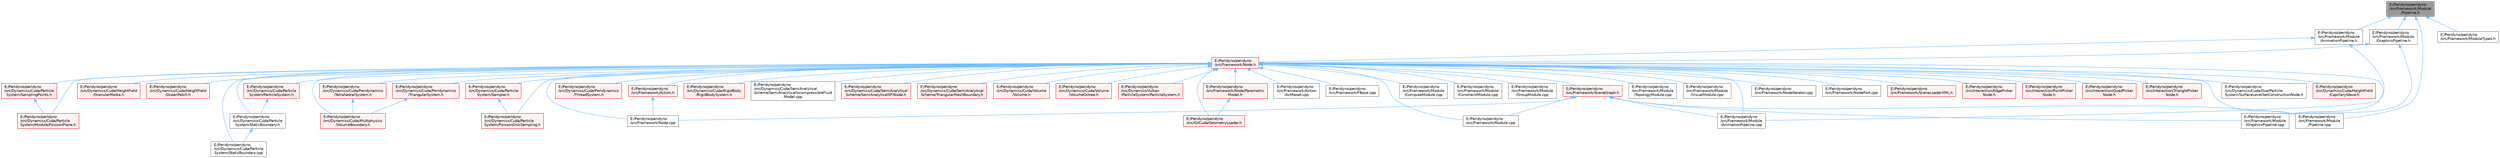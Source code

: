digraph "E:/Peridyno/peridyno/src/Framework/Module/Pipeline.h"
{
 // LATEX_PDF_SIZE
  bgcolor="transparent";
  edge [fontname=Helvetica,fontsize=10,labelfontname=Helvetica,labelfontsize=10];
  node [fontname=Helvetica,fontsize=10,shape=box,height=0.2,width=0.4];
  Node1 [id="Node000001",label="E:/Peridyno/peridyno\l/src/Framework/Module\l/Pipeline.h",height=0.2,width=0.4,color="gray40", fillcolor="grey60", style="filled", fontcolor="black",tooltip=" "];
  Node1 -> Node2 [id="edge1_Node000001_Node000002",dir="back",color="steelblue1",style="solid",tooltip=" "];
  Node2 [id="Node000002",label="E:/Peridyno/peridyno\l/src/Framework/Module\l/AnimationPipeline.h",height=0.2,width=0.4,color="grey40", fillcolor="white", style="filled",URL="$_animation_pipeline_8h.html",tooltip=" "];
  Node2 -> Node3 [id="edge2_Node000002_Node000003",dir="back",color="steelblue1",style="solid",tooltip=" "];
  Node3 [id="Node000003",label="E:/Peridyno/peridyno\l/src/Framework/Module\l/AnimationPipeline.cpp",height=0.2,width=0.4,color="grey40", fillcolor="white", style="filled",URL="$_animation_pipeline_8cpp.html",tooltip=" "];
  Node2 -> Node4 [id="edge3_Node000002_Node000004",dir="back",color="steelblue1",style="solid",tooltip=" "];
  Node4 [id="Node000004",label="E:/Peridyno/peridyno\l/src/Framework/Node.h",height=0.2,width=0.4,color="red", fillcolor="#FFF0F0", style="filled",URL="$_node_8h.html",tooltip=" "];
  Node4 -> Node5 [id="edge4_Node000004_Node000005",dir="back",color="steelblue1",style="solid",tooltip=" "];
  Node5 [id="Node000005",label="E:/Peridyno/peridyno\l/src/Dynamics/Cuda/DualParticle\lSystem/SurfaceLevelSetConstructionNode.h",height=0.2,width=0.4,color="grey40", fillcolor="white", style="filled",URL="$_surface_level_set_construction_node_8h.html",tooltip=" "];
  Node4 -> Node6 [id="edge5_Node000004_Node000006",dir="back",color="steelblue1",style="solid",tooltip=" "];
  Node6 [id="Node000006",label="E:/Peridyno/peridyno\l/src/Dynamics/Cuda/HeightField\l/CapillaryWave.h",height=0.2,width=0.4,color="red", fillcolor="#FFF0F0", style="filled",URL="$_capillary_wave_8h.html",tooltip=" "];
  Node4 -> Node11 [id="edge6_Node000004_Node000011",dir="back",color="steelblue1",style="solid",tooltip=" "];
  Node11 [id="Node000011",label="E:/Peridyno/peridyno\l/src/Dynamics/Cuda/HeightField\l/GranularMedia.h",height=0.2,width=0.4,color="red", fillcolor="#FFF0F0", style="filled",URL="$_granular_media_8h.html",tooltip=" "];
  Node4 -> Node13 [id="edge7_Node000004_Node000013",dir="back",color="steelblue1",style="solid",tooltip=" "];
  Node13 [id="Node000013",label="E:/Peridyno/peridyno\l/src/Dynamics/Cuda/HeightField\l/OceanPatch.h",height=0.2,width=0.4,color="red", fillcolor="#FFF0F0", style="filled",URL="$_ocean_patch_8h.html",tooltip=" "];
  Node4 -> Node14 [id="edge8_Node000004_Node000014",dir="back",color="steelblue1",style="solid",tooltip=" "];
  Node14 [id="Node000014",label="E:/Peridyno/peridyno\l/src/Dynamics/Cuda/Multiphysics\l/VolumeBoundary.h",height=0.2,width=0.4,color="red", fillcolor="#FFF0F0", style="filled",URL="$_volume_boundary_8h.html",tooltip=" "];
  Node4 -> Node16 [id="edge9_Node000004_Node000016",dir="back",color="steelblue1",style="solid",tooltip=" "];
  Node16 [id="Node000016",label="E:/Peridyno/peridyno\l/src/Dynamics/Cuda/Particle\lSystem/Module/PoissonPlane.h",height=0.2,width=0.4,color="red", fillcolor="#FFF0F0", style="filled",URL="$_poisson_plane_8h.html",tooltip=" "];
  Node4 -> Node21 [id="edge10_Node000004_Node000021",dir="back",color="steelblue1",style="solid",tooltip=" "];
  Node21 [id="Node000021",label="E:/Peridyno/peridyno\l/src/Dynamics/Cuda/Particle\lSystem/ParticleSystem.h",height=0.2,width=0.4,color="red", fillcolor="#FFF0F0", style="filled",URL="$_cuda_2_particle_system_2_particle_system_8h.html",tooltip=" "];
  Node21 -> Node30 [id="edge11_Node000021_Node000030",dir="back",color="steelblue1",style="solid",tooltip=" "];
  Node30 [id="Node000030",label="E:/Peridyno/peridyno\l/src/Dynamics/Cuda/Particle\lSystem/StaticBoundary.h",height=0.2,width=0.4,color="grey40", fillcolor="white", style="filled",URL="$_static_boundary_8h.html",tooltip=" "];
  Node30 -> Node31 [id="edge12_Node000030_Node000031",dir="back",color="steelblue1",style="solid",tooltip=" "];
  Node31 [id="Node000031",label="E:/Peridyno/peridyno\l/src/Dynamics/Cuda/Particle\lSystem/StaticBoundary.cpp",height=0.2,width=0.4,color="grey40", fillcolor="white", style="filled",URL="$_static_boundary_8cpp.html",tooltip=" "];
  Node4 -> Node32 [id="edge13_Node000004_Node000032",dir="back",color="steelblue1",style="solid",tooltip=" "];
  Node32 [id="Node000032",label="E:/Peridyno/peridyno\l/src/Dynamics/Cuda/Particle\lSystem/PoissonDiskSampling.h",height=0.2,width=0.4,color="red", fillcolor="#FFF0F0", style="filled",URL="$_poisson_disk_sampling_8h.html",tooltip=" "];
  Node4 -> Node33 [id="edge14_Node000004_Node000033",dir="back",color="steelblue1",style="solid",tooltip=" "];
  Node33 [id="Node000033",label="E:/Peridyno/peridyno\l/src/Dynamics/Cuda/Particle\lSystem/Sampler.h",height=0.2,width=0.4,color="red", fillcolor="#FFF0F0", style="filled",URL="$_sampler_8h.html",tooltip=" "];
  Node33 -> Node32 [id="edge15_Node000033_Node000032",dir="back",color="steelblue1",style="solid",tooltip=" "];
  Node4 -> Node40 [id="edge16_Node000004_Node000040",dir="back",color="steelblue1",style="solid",tooltip=" "];
  Node40 [id="Node000040",label="E:/Peridyno/peridyno\l/src/Dynamics/Cuda/Particle\lSystem/SamplingPoints.h",height=0.2,width=0.4,color="red", fillcolor="#FFF0F0", style="filled",URL="$_sampling_points_8h.html",tooltip=" "];
  Node40 -> Node16 [id="edge17_Node000040_Node000016",dir="back",color="steelblue1",style="solid",tooltip=" "];
  Node4 -> Node31 [id="edge18_Node000004_Node000031",dir="back",color="steelblue1",style="solid",tooltip=" "];
  Node4 -> Node30 [id="edge19_Node000004_Node000030",dir="back",color="steelblue1",style="solid",tooltip=" "];
  Node4 -> Node41 [id="edge20_Node000004_Node000041",dir="back",color="steelblue1",style="solid",tooltip=" "];
  Node41 [id="Node000041",label="E:/Peridyno/peridyno\l/src/Dynamics/Cuda/Peridynamics\l/TetrahedralSystem.h",height=0.2,width=0.4,color="red", fillcolor="#FFF0F0", style="filled",URL="$_tetrahedral_system_8h.html",tooltip=" "];
  Node41 -> Node14 [id="edge21_Node000041_Node000014",dir="back",color="steelblue1",style="solid",tooltip=" "];
  Node4 -> Node45 [id="edge22_Node000004_Node000045",dir="back",color="steelblue1",style="solid",tooltip=" "];
  Node45 [id="Node000045",label="E:/Peridyno/peridyno\l/src/Dynamics/Cuda/Peridynamics\l/ThreadSystem.h",height=0.2,width=0.4,color="red", fillcolor="#FFF0F0", style="filled",URL="$_thread_system_8h.html",tooltip=" "];
  Node4 -> Node48 [id="edge23_Node000004_Node000048",dir="back",color="steelblue1",style="solid",tooltip=" "];
  Node48 [id="Node000048",label="E:/Peridyno/peridyno\l/src/Dynamics/Cuda/Peridynamics\l/TriangularSystem.h",height=0.2,width=0.4,color="red", fillcolor="#FFF0F0", style="filled",URL="$_triangular_system_8h.html",tooltip=" "];
  Node48 -> Node14 [id="edge24_Node000048_Node000014",dir="back",color="steelblue1",style="solid",tooltip=" "];
  Node4 -> Node55 [id="edge25_Node000004_Node000055",dir="back",color="steelblue1",style="solid",tooltip=" "];
  Node55 [id="Node000055",label="E:/Peridyno/peridyno\l/src/Dynamics/Cuda/RigidBody\l/RigidBodySystem.h",height=0.2,width=0.4,color="red", fillcolor="#FFF0F0", style="filled",URL="$_rigid_body_system_8h.html",tooltip=" "];
  Node4 -> Node58 [id="edge26_Node000004_Node000058",dir="back",color="steelblue1",style="solid",tooltip=" "];
  Node58 [id="Node000058",label="E:/Peridyno/peridyno\l/src/Dynamics/Cuda/SemiAnalytical\lScheme/SemiAnalyticalIncompressibleFluid\lModel.cpp",height=0.2,width=0.4,color="grey40", fillcolor="white", style="filled",URL="$_semi_analytical_incompressible_fluid_model_8cpp.html",tooltip=" "];
  Node4 -> Node59 [id="edge27_Node000004_Node000059",dir="back",color="steelblue1",style="solid",tooltip=" "];
  Node59 [id="Node000059",label="E:/Peridyno/peridyno\l/src/Dynamics/Cuda/SemiAnalytical\lScheme/SemiAnalyticalSFINode.h",height=0.2,width=0.4,color="red", fillcolor="#FFF0F0", style="filled",URL="$_semi_analytical_s_f_i_node_8h.html",tooltip=" "];
  Node4 -> Node62 [id="edge28_Node000004_Node000062",dir="back",color="steelblue1",style="solid",tooltip=" "];
  Node62 [id="Node000062",label="E:/Peridyno/peridyno\l/src/Dynamics/Cuda/SemiAnalytical\lScheme/TriangularMeshBoundary.h",height=0.2,width=0.4,color="red", fillcolor="#FFF0F0", style="filled",URL="$_triangular_mesh_boundary_8h.html",tooltip=" "];
  Node4 -> Node64 [id="edge29_Node000004_Node000064",dir="back",color="steelblue1",style="solid",tooltip=" "];
  Node64 [id="Node000064",label="E:/Peridyno/peridyno\l/src/Dynamics/Cuda/Volume\l/Volume.h",height=0.2,width=0.4,color="red", fillcolor="#FFF0F0", style="filled",URL="$_volume_8h.html",tooltip=" "];
  Node4 -> Node75 [id="edge30_Node000004_Node000075",dir="back",color="steelblue1",style="solid",tooltip=" "];
  Node75 [id="Node000075",label="E:/Peridyno/peridyno\l/src/Dynamics/Cuda/Volume\l/VolumeOctree.h",height=0.2,width=0.4,color="red", fillcolor="#FFF0F0", style="filled",URL="$_volume_octree_8h.html",tooltip=" "];
  Node4 -> Node88 [id="edge31_Node000004_Node000088",dir="back",color="steelblue1",style="solid",tooltip=" "];
  Node88 [id="Node000088",label="E:/Peridyno/peridyno\l/src/Dynamics/Vulkan\l/ParticleSystem/ParticleSystem.h",height=0.2,width=0.4,color="red", fillcolor="#FFF0F0", style="filled",URL="$_vulkan_2_particle_system_2_particle_system_8h.html",tooltip=" "];
  Node4 -> Node93 [id="edge32_Node000004_Node000093",dir="back",color="steelblue1",style="solid",tooltip=" "];
  Node93 [id="Node000093",label="E:/Peridyno/peridyno\l/src/Framework/Action.h",height=0.2,width=0.4,color="red", fillcolor="#FFF0F0", style="filled",URL="$_action_8h.html",tooltip=" "];
  Node93 -> Node102 [id="edge33_Node000093_Node000102",dir="back",color="steelblue1",style="solid",tooltip=" "];
  Node102 [id="Node000102",label="E:/Peridyno/peridyno\l/src/Framework/Node.cpp",height=0.2,width=0.4,color="grey40", fillcolor="white", style="filled",URL="$_node_8cpp.html",tooltip=" "];
  Node4 -> Node101 [id="edge34_Node000004_Node000101",dir="back",color="steelblue1",style="solid",tooltip=" "];
  Node101 [id="Node000101",label="E:/Peridyno/peridyno\l/src/Framework/Action\l/ActReset.cpp",height=0.2,width=0.4,color="grey40", fillcolor="white", style="filled",URL="$_act_reset_8cpp.html",tooltip=" "];
  Node4 -> Node109 [id="edge35_Node000004_Node000109",dir="back",color="steelblue1",style="solid",tooltip=" "];
  Node109 [id="Node000109",label="E:/Peridyno/peridyno\l/src/Framework/FBase.cpp",height=0.2,width=0.4,color="grey40", fillcolor="white", style="filled",URL="$_f_base_8cpp.html",tooltip=" "];
  Node4 -> Node110 [id="edge36_Node000004_Node000110",dir="back",color="steelblue1",style="solid",tooltip=" "];
  Node110 [id="Node000110",label="E:/Peridyno/peridyno\l/src/Framework/Module.cpp",height=0.2,width=0.4,color="grey40", fillcolor="white", style="filled",URL="$_module_8cpp.html",tooltip=" "];
  Node4 -> Node3 [id="edge37_Node000004_Node000003",dir="back",color="steelblue1",style="solid",tooltip=" "];
  Node4 -> Node111 [id="edge38_Node000004_Node000111",dir="back",color="steelblue1",style="solid",tooltip=" "];
  Node111 [id="Node000111",label="E:/Peridyno/peridyno\l/src/Framework/Module\l/ComputeModule.cpp",height=0.2,width=0.4,color="grey40", fillcolor="white", style="filled",URL="$_compute_module_8cpp.html",tooltip=" "];
  Node4 -> Node112 [id="edge39_Node000004_Node000112",dir="back",color="steelblue1",style="solid",tooltip=" "];
  Node112 [id="Node000112",label="E:/Peridyno/peridyno\l/src/Framework/Module\l/ConstraintModule.cpp",height=0.2,width=0.4,color="grey40", fillcolor="white", style="filled",URL="$_constraint_module_8cpp.html",tooltip=" "];
  Node4 -> Node113 [id="edge40_Node000004_Node000113",dir="back",color="steelblue1",style="solid",tooltip=" "];
  Node113 [id="Node000113",label="E:/Peridyno/peridyno\l/src/Framework/Module\l/GraphicsPipeline.cpp",height=0.2,width=0.4,color="grey40", fillcolor="white", style="filled",URL="$_graphics_pipeline_8cpp.html",tooltip=" "];
  Node4 -> Node114 [id="edge41_Node000004_Node000114",dir="back",color="steelblue1",style="solid",tooltip=" "];
  Node114 [id="Node000114",label="E:/Peridyno/peridyno\l/src/Framework/Module\l/GroupModule.cpp",height=0.2,width=0.4,color="grey40", fillcolor="white", style="filled",URL="$_group_module_8cpp.html",tooltip=" "];
  Node4 -> Node115 [id="edge42_Node000004_Node000115",dir="back",color="steelblue1",style="solid",tooltip=" "];
  Node115 [id="Node000115",label="E:/Peridyno/peridyno\l/src/Framework/Module\l/Pipeline.cpp",height=0.2,width=0.4,color="grey40", fillcolor="white", style="filled",URL="$_pipeline_8cpp.html",tooltip=" "];
  Node4 -> Node116 [id="edge43_Node000004_Node000116",dir="back",color="steelblue1",style="solid",tooltip=" "];
  Node116 [id="Node000116",label="E:/Peridyno/peridyno\l/src/Framework/Module\l/TopologyModule.cpp",height=0.2,width=0.4,color="grey40", fillcolor="white", style="filled",URL="$_topology_module_8cpp.html",tooltip=" "];
  Node4 -> Node117 [id="edge44_Node000004_Node000117",dir="back",color="steelblue1",style="solid",tooltip=" "];
  Node117 [id="Node000117",label="E:/Peridyno/peridyno\l/src/Framework/Module\l/VisualModule.cpp",height=0.2,width=0.4,color="grey40", fillcolor="white", style="filled",URL="$_visual_module_8cpp.html",tooltip=" "];
  Node4 -> Node102 [id="edge45_Node000004_Node000102",dir="back",color="steelblue1",style="solid",tooltip=" "];
  Node4 -> Node118 [id="edge46_Node000004_Node000118",dir="back",color="steelblue1",style="solid",tooltip=" "];
  Node118 [id="Node000118",label="E:/Peridyno/peridyno\l/src/Framework/Node/Parametric\lModel.h",height=0.2,width=0.4,color="red", fillcolor="#FFF0F0", style="filled",URL="$_parametric_model_8h.html",tooltip=" "];
  Node118 -> Node137 [id="edge47_Node000118_Node000137",dir="back",color="steelblue1",style="solid",tooltip=" "];
  Node137 [id="Node000137",label="E:/Peridyno/peridyno\l/src/IO/Cuda/GeometryLoader.h",height=0.2,width=0.4,color="red", fillcolor="#FFF0F0", style="filled",URL="$_geometry_loader_8h.html",tooltip=" "];
  Node4 -> Node182 [id="edge48_Node000004_Node000182",dir="back",color="steelblue1",style="solid",tooltip=" "];
  Node182 [id="Node000182",label="E:/Peridyno/peridyno\l/src/Framework/NodeIterator.cpp",height=0.2,width=0.4,color="grey40", fillcolor="white", style="filled",URL="$_node_iterator_8cpp.html",tooltip=" "];
  Node4 -> Node183 [id="edge49_Node000004_Node000183",dir="back",color="steelblue1",style="solid",tooltip=" "];
  Node183 [id="Node000183",label="E:/Peridyno/peridyno\l/src/Framework/NodePort.cpp",height=0.2,width=0.4,color="grey40", fillcolor="white", style="filled",URL="$_node_port_8cpp.html",tooltip=" "];
  Node4 -> Node184 [id="edge50_Node000004_Node000184",dir="back",color="steelblue1",style="solid",tooltip=" "];
  Node184 [id="Node000184",label="E:/Peridyno/peridyno\l/src/Framework/SceneGraph.h",height=0.2,width=0.4,color="red", fillcolor="#FFF0F0", style="filled",URL="$_scene_graph_8h.html",tooltip=" "];
  Node184 -> Node110 [id="edge51_Node000184_Node000110",dir="back",color="steelblue1",style="solid",tooltip=" "];
  Node184 -> Node3 [id="edge52_Node000184_Node000003",dir="back",color="steelblue1",style="solid",tooltip=" "];
  Node184 -> Node113 [id="edge53_Node000184_Node000113",dir="back",color="steelblue1",style="solid",tooltip=" "];
  Node184 -> Node115 [id="edge54_Node000184_Node000115",dir="back",color="steelblue1",style="solid",tooltip=" "];
  Node184 -> Node102 [id="edge55_Node000184_Node000102",dir="back",color="steelblue1",style="solid",tooltip=" "];
  Node4 -> Node219 [id="edge56_Node000004_Node000219",dir="back",color="steelblue1",style="solid",tooltip=" "];
  Node219 [id="Node000219",label="E:/Peridyno/peridyno\l/src/Framework/SceneLoaderXML.h",height=0.2,width=0.4,color="red", fillcolor="#FFF0F0", style="filled",URL="$_scene_loader_x_m_l_8h.html",tooltip=" "];
  Node4 -> Node137 [id="edge57_Node000004_Node000137",dir="back",color="steelblue1",style="solid",tooltip=" "];
  Node4 -> Node234 [id="edge58_Node000004_Node000234",dir="back",color="steelblue1",style="solid",tooltip=" "];
  Node234 [id="Node000234",label="E:/Peridyno/peridyno\l/src/Interaction/EdgePicker\lNode.h",height=0.2,width=0.4,color="red", fillcolor="#FFF0F0", style="filled",URL="$_edge_picker_node_8h.html",tooltip=" "];
  Node4 -> Node236 [id="edge59_Node000004_Node000236",dir="back",color="steelblue1",style="solid",tooltip=" "];
  Node236 [id="Node000236",label="E:/Peridyno/peridyno\l/src/Interaction/PointPicker\lNode.h",height=0.2,width=0.4,color="red", fillcolor="#FFF0F0", style="filled",URL="$_point_picker_node_8h.html",tooltip=" "];
  Node4 -> Node238 [id="edge60_Node000004_Node000238",dir="back",color="steelblue1",style="solid",tooltip=" "];
  Node238 [id="Node000238",label="E:/Peridyno/peridyno\l/src/Interaction/QuadPicker\lNode.h",height=0.2,width=0.4,color="red", fillcolor="#FFF0F0", style="filled",URL="$_quad_picker_node_8h.html",tooltip=" "];
  Node4 -> Node240 [id="edge61_Node000004_Node000240",dir="back",color="steelblue1",style="solid",tooltip=" "];
  Node240 [id="Node000240",label="E:/Peridyno/peridyno\l/src/Interaction/TrianglePicker\lNode.h",height=0.2,width=0.4,color="red", fillcolor="#FFF0F0", style="filled",URL="$_triangle_picker_node_8h.html",tooltip=" "];
  Node1 -> Node281 [id="edge62_Node000001_Node000281",dir="back",color="steelblue1",style="solid",tooltip=" "];
  Node281 [id="Node000281",label="E:/Peridyno/peridyno\l/src/Framework/Module\l/GraphicsPipeline.h",height=0.2,width=0.4,color="grey40", fillcolor="white", style="filled",URL="$_graphics_pipeline_8h.html",tooltip=" "];
  Node281 -> Node113 [id="edge63_Node000281_Node000113",dir="back",color="steelblue1",style="solid",tooltip=" "];
  Node281 -> Node4 [id="edge64_Node000281_Node000004",dir="back",color="steelblue1",style="solid",tooltip=" "];
  Node1 -> Node115 [id="edge65_Node000001_Node000115",dir="back",color="steelblue1",style="solid",tooltip=" "];
  Node1 -> Node282 [id="edge66_Node000001_Node000282",dir="back",color="steelblue1",style="solid",tooltip=" "];
  Node282 [id="Node000282",label="E:/Peridyno/peridyno\l/src/Framework/ModuleTypes.h",height=0.2,width=0.4,color="grey40", fillcolor="white", style="filled",URL="$_module_types_8h.html",tooltip=" "];
}

